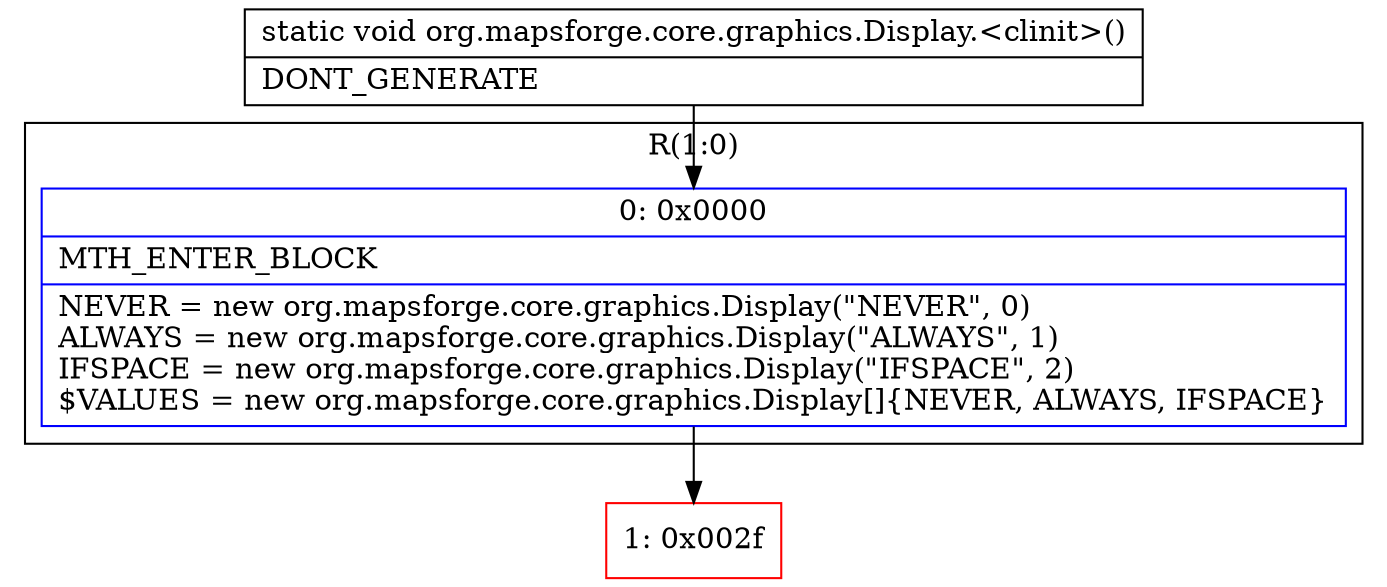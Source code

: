 digraph "CFG fororg.mapsforge.core.graphics.Display.\<clinit\>()V" {
subgraph cluster_Region_1971620235 {
label = "R(1:0)";
node [shape=record,color=blue];
Node_0 [shape=record,label="{0\:\ 0x0000|MTH_ENTER_BLOCK\l|NEVER = new org.mapsforge.core.graphics.Display(\"NEVER\", 0)\lALWAYS = new org.mapsforge.core.graphics.Display(\"ALWAYS\", 1)\lIFSPACE = new org.mapsforge.core.graphics.Display(\"IFSPACE\", 2)\l$VALUES = new org.mapsforge.core.graphics.Display[]\{NEVER, ALWAYS, IFSPACE\}\l}"];
}
Node_1 [shape=record,color=red,label="{1\:\ 0x002f}"];
MethodNode[shape=record,label="{static void org.mapsforge.core.graphics.Display.\<clinit\>()  | DONT_GENERATE\l}"];
MethodNode -> Node_0;
Node_0 -> Node_1;
}

